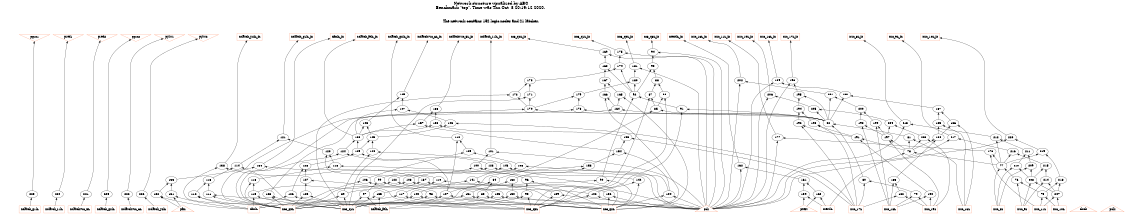 # Network structure generated by ABC

digraph network {
size = "7.5,10";
center = true;
edge [dir = back];

{
  node [shape = plaintext];
  edge [style = invis];
  LevelTitle1 [label=""];
  LevelTitle2 [label=""];
  Level12 [label = ""];
  Level11 [label = ""];
  Level10 [label = ""];
  Level9 [label = ""];
  Level8 [label = ""];
  Level7 [label = ""];
  Level6 [label = ""];
  Level5 [label = ""];
  Level4 [label = ""];
  Level3 [label = ""];
  Level2 [label = ""];
  Level1 [label = ""];
  Level0 [label = ""];
  LevelTitle1 ->  LevelTitle2 ->  Level12 ->  Level11 ->  Level10 ->  Level9 ->  Level8 ->  Level7 ->  Level6 ->  Level5 ->  Level4 ->  Level3 ->  Level2 ->  Level1 ->  Level0;
}

{
  rank = same;
  LevelTitle1;
  title1 [shape=plaintext,
          fontsize=20,
          fontname = "Times-Roman",
          label="Network structure visualized by ABC\nBenchmark \"top\". Time was Thu Oct  8 20:19:12 2020. "
         ];
}

{
  rank = same;
  LevelTitle2;
  title2 [shape=plaintext,
          fontsize=18,
          fontname = "Times-Roman",
          label="The network contains 152 logic nodes and 21 latches.\n"
         ];
}

{
  rank = same;
  Level12;
  Node6 [label = "pgrn1", shape = invtriangle, color = coral, fillcolor = coral];
  Node7 [label = "pred1", shape = invtriangle, color = coral, fillcolor = coral];
  Node8 [label = "pred2", shape = invtriangle, color = coral, fillcolor = coral];
  Node9 [label = "pgrn2", shape = invtriangle, color = coral, fillcolor = coral];
  Node10 [label = "pylw1", shape = invtriangle, color = coral, fillcolor = coral];
  Node11 [label = "pylw2", shape = invtriangle, color = coral, fillcolor = coral];
  Node13 [label = "nc3_q3L_in", shape = box, color = coral, fillcolor = coral];
  Node16 [label = "nolatch_r1lL_in", shape = box, color = coral, fillcolor = coral];
  Node19 [label = "nolatch_g2lL_in", shape = box, color = coral, fillcolor = coral];
  Node22 [label = "nolatch_g1lL_in", shape = box, color = coral, fillcolor = coral];
  Node25 [label = "nolatch_felL_in", shape = box, color = coral, fillcolor = coral];
  Node28 [label = "nfmlL_in", shape = box, color = coral, fillcolor = coral];
  Node31 [label = "nolatch_y2lL_in", shape = box, color = coral, fillcolor = coral];
  Node34 [label = "nolatchvuc_6L_in", shape = box, color = coral, fillcolor = coral];
  Node37 [label = "nolatchvuc_5L_in", shape = box, color = coral, fillcolor = coral];
  Node40 [label = "ntestlL_in", shape = box, color = coral, fillcolor = coral];
  Node43 [label = "nc3_q2L_in", shape = box, color = coral, fillcolor = coral];
  Node46 [label = "nc3_q1L_in", shape = box, color = coral, fillcolor = coral];
  Node49 [label = "nuc_11L_in", shape = box, color = coral, fillcolor = coral];
  Node52 [label = "nc3_q0L_in", shape = box, color = coral, fillcolor = coral];
  Node55 [label = "nuc_16L_in", shape = box, color = coral, fillcolor = coral];
  Node58 [label = "nuc_17L_in", shape = box, color = coral, fillcolor = coral];
  Node61 [label = "nuc_18L_in", shape = box, color = coral, fillcolor = coral];
  Node64 [label = "nuc_19L_in", shape = box, color = coral, fillcolor = coral];
  Node67 [label = "nuc_8L_in", shape = box, color = coral, fillcolor = coral];
  Node70 [label = "nuc_9L_in", shape = box, color = coral, fillcolor = coral];
  Node73 [label = "nuc_10L_in", shape = box, color = coral, fillcolor = coral];
}

{
  rank = same;
  Level11;
  Node94 [label = "94\n", shape = ellipse];
  Node169 [label = "169\n", shape = ellipse];
  Node175 [label = "175\n", shape = ellipse];
}

{
  rank = same;
  Level10;
  Node93 [label = "93\n", shape = ellipse];
  Node168 [label = "168\n", shape = ellipse];
  Node174 [label = "174\n", shape = ellipse];
  Node181 [label = "181\n", shape = ellipse];
}

{
  rank = same;
  Level9;
  Node88 [label = "88\n", shape = ellipse];
  Node167 [label = "167\n", shape = ellipse];
  Node173 [label = "173\n", shape = ellipse];
  Node180 [label = "180\n", shape = ellipse];
  Node189 [label = "189\n", shape = ellipse];
  Node196 [label = "196\n", shape = ellipse];
  Node202 [label = "202\n", shape = ellipse];
}

{
  rank = same;
  Level8;
  Node86 [label = "86\n", shape = ellipse];
  Node87 [label = "87\n", shape = ellipse];
  Node92 [label = "92\n", shape = ellipse];
  Node149 [label = "149\n", shape = ellipse];
  Node165 [label = "165\n", shape = ellipse];
  Node166 [label = "166\n", shape = ellipse];
  Node171 [label = "171\n", shape = ellipse];
  Node172 [label = "172\n", shape = ellipse];
  Node179 [label = "179\n", shape = ellipse];
  Node188 [label = "188\n", shape = ellipse];
  Node195 [label = "195\n", shape = ellipse];
  Node201 [label = "201\n", shape = ellipse];
  Node206 [label = "206\n", shape = ellipse];
}

{
  rank = same;
  Level7;
  Node85 [label = "85\n", shape = ellipse];
  Node91 [label = "91\n", shape = ellipse];
  Node147 [label = "147\n", shape = ellipse];
  Node158 [label = "158\n", shape = ellipse];
  Node164 [label = "164\n", shape = ellipse];
  Node170 [label = "170\n", shape = ellipse];
  Node178 [label = "178\n", shape = ellipse];
  Node187 [label = "187\n", shape = ellipse];
  Node194 [label = "194\n", shape = ellipse];
  Node200 [label = "200\n", shape = ellipse];
  Node205 [label = "205\n", shape = ellipse];
}

{
  rank = same;
  Level6;
  Node82 [label = "82\n", shape = ellipse];
  Node146 [label = "146\n", shape = ellipse];
  Node148 [label = "148\n", shape = ellipse];
  Node156 [label = "156\n", shape = ellipse];
  Node157 [label = "157\n", shape = ellipse];
  Node185 [label = "185\n", shape = ellipse];
  Node186 [label = "186\n", shape = ellipse];
  Node192 [label = "192\n", shape = ellipse];
  Node193 [label = "193\n", shape = ellipse];
  Node198 [label = "198\n", shape = ellipse];
  Node199 [label = "199\n", shape = ellipse];
  Node204 [label = "204\n", shape = ellipse];
  Node213 [label = "213\n", shape = ellipse];
}

{
  rank = same;
  Level5;
  Node81 [label = "81\n", shape = ellipse];
  Node110 [label = "110\n", shape = ellipse];
  Node121 [label = "121\n", shape = ellipse];
  Node130 [label = "130\n", shape = ellipse];
  Node145 [label = "145\n", shape = ellipse];
  Node155 [label = "155\n", shape = ellipse];
  Node177 [label = "177\n", shape = ellipse];
  Node184 [label = "184\n", shape = ellipse];
  Node191 [label = "191\n", shape = ellipse];
  Node197 [label = "197\n", shape = ellipse];
  Node203 [label = "203\n", shape = ellipse];
  Node212 [label = "212\n", shape = ellipse];
  Node217 [label = "217\n", shape = ellipse];
  Node220 [label = "220\n", shape = ellipse];
}

{
  rank = same;
  Level4;
  Node78 [label = "78\n", shape = ellipse];
  Node101 [label = "101\n", shape = ellipse];
  Node109 [label = "109\n", shape = ellipse];
  Node120 [label = "120\n", shape = ellipse];
  Node124 [label = "124\n", shape = ellipse];
  Node129 [label = "129\n", shape = ellipse];
  Node144 [label = "144\n", shape = ellipse];
  Node154 [label = "154\n", shape = ellipse];
  Node176 [label = "176\n", shape = ellipse];
  Node211 [label = "211\n", shape = ellipse];
  Node216 [label = "216\n", shape = ellipse];
  Node219 [label = "219\n", shape = ellipse];
}

{
  rank = same;
  Level3;
  Node77 [label = "77\n", shape = ellipse];
  Node100 [label = "100\n", shape = ellipse];
  Node108 [label = "108\n", shape = ellipse];
  Node114 [label = "114\n", shape = ellipse];
  Node118 [label = "118\n", shape = ellipse];
  Node123 [label = "123\n", shape = ellipse];
  Node128 [label = "128\n", shape = ellipse];
  Node134 [label = "134\n", shape = ellipse];
  Node138 [label = "138\n", shape = ellipse];
  Node143 [label = "143\n", shape = ellipse];
  Node153 [label = "153\n", shape = ellipse];
  Node162 [label = "162\n", shape = ellipse];
  Node209 [label = "209\n", shape = ellipse];
  Node210 [label = "210\n", shape = ellipse];
  Node215 [label = "215\n", shape = ellipse];
}

{
  rank = same;
  Level2;
  Node76 [label = "76\n", shape = ellipse];
  Node80 [label = "80\n", shape = ellipse];
  Node84 [label = "84\n", shape = ellipse];
  Node90 [label = "90\n", shape = ellipse];
  Node96 [label = "96\n", shape = ellipse];
  Node99 [label = "99\n", shape = ellipse];
  Node103 [label = "103\n", shape = ellipse];
  Node106 [label = "106\n", shape = ellipse];
  Node113 [label = "113\n", shape = ellipse];
  Node116 [label = "116\n", shape = ellipse];
  Node119 [label = "119\n", shape = ellipse];
  Node122 [label = "122\n", shape = ellipse];
  Node127 [label = "127\n", shape = ellipse];
  Node133 [label = "133\n", shape = ellipse];
  Node137 [label = "137\n", shape = ellipse];
  Node141 [label = "141\n", shape = ellipse];
  Node142 [label = "142\n", shape = ellipse];
  Node152 [label = "152\n", shape = ellipse];
  Node161 [label = "161\n", shape = ellipse];
  Node183 [label = "183\n", shape = ellipse];
  Node208 [label = "208\n", shape = ellipse];
  Node214 [label = "214\n", shape = ellipse];
  Node218 [label = "218\n", shape = ellipse];
}

{
  rank = same;
  Level1;
  Node75 [label = "75\n", shape = ellipse];
  Node79 [label = "79\n", shape = ellipse];
  Node83 [label = "83\n", shape = ellipse];
  Node89 [label = "89\n", shape = ellipse];
  Node95 [label = "95\n", shape = ellipse];
  Node97 [label = "97\n", shape = ellipse];
  Node98 [label = "98\n", shape = ellipse];
  Node102 [label = "102\n", shape = ellipse];
  Node104 [label = "104\n", shape = ellipse];
  Node105 [label = "105\n", shape = ellipse];
  Node107 [label = "107\n", shape = ellipse];
  Node111 [label = "111\n", shape = ellipse];
  Node112 [label = "112\n", shape = ellipse];
  Node115 [label = "115\n", shape = ellipse];
  Node117 [label = "117\n", shape = ellipse];
  Node125 [label = "125\n", shape = ellipse];
  Node126 [label = "126\n", shape = ellipse];
  Node131 [label = "131\n", shape = ellipse];
  Node132 [label = "132\n", shape = ellipse];
  Node135 [label = "135\n", shape = ellipse];
  Node136 [label = "136\n", shape = ellipse];
  Node139 [label = "139\n", shape = ellipse];
  Node140 [label = "140\n", shape = ellipse];
  Node150 [label = "150\n", shape = ellipse];
  Node151 [label = "151\n", shape = ellipse];
  Node159 [label = "159\n", shape = ellipse];
  Node160 [label = "160\n", shape = ellipse];
  Node163 [label = "163\n", shape = ellipse];
  Node182 [label = "182\n", shape = ellipse];
  Node190 [label = "190\n", shape = ellipse];
  Node207 [label = "207\n", shape = ellipse];
  Node221 [label = "221\n", shape = ellipse];
  Node222 [label = "222\n", shape = ellipse];
  Node223 [label = "223\n", shape = ellipse];
  Node224 [label = "224\n", shape = ellipse];
  Node225 [label = "225\n", shape = ellipse];
  Node226 [label = "226\n", shape = ellipse];
}

{
  rank = same;
  Level0;
  Node1 [label = "clock", shape = triangle, color = coral, fillcolor = coral];
  Node2 [label = "pclr", shape = triangle, color = coral, fillcolor = coral];
  Node3 [label = "pclk", shape = triangle, color = coral, fillcolor = coral];
  Node4 [label = "ptest", shape = triangle, color = coral, fillcolor = coral];
  Node5 [label = "pfm", shape = triangle, color = coral, fillcolor = coral];
  Node14 [label = "nc3_q3L", shape = box, color = coral, fillcolor = coral];
  Node17 [label = "nolatch_r1lL", shape = box, color = coral, fillcolor = coral];
  Node20 [label = "nolatch_g2lL", shape = box, color = coral, fillcolor = coral];
  Node23 [label = "nolatch_g1lL", shape = box, color = coral, fillcolor = coral];
  Node26 [label = "nolatch_felL", shape = box, color = coral, fillcolor = coral];
  Node29 [label = "nfmlL", shape = box, color = coral, fillcolor = coral];
  Node32 [label = "nolatch_y2lL", shape = box, color = coral, fillcolor = coral];
  Node35 [label = "nolatchvuc_6L", shape = box, color = coral, fillcolor = coral];
  Node38 [label = "nolatchvuc_5L", shape = box, color = coral, fillcolor = coral];
  Node41 [label = "ntestlL", shape = box, color = coral, fillcolor = coral];
  Node44 [label = "nc3_q2L", shape = box, color = coral, fillcolor = coral];
  Node47 [label = "nc3_q1L", shape = box, color = coral, fillcolor = coral];
  Node50 [label = "nuc_11L", shape = box, color = coral, fillcolor = coral];
  Node53 [label = "nc3_q0L", shape = box, color = coral, fillcolor = coral];
  Node56 [label = "nuc_16L", shape = box, color = coral, fillcolor = coral];
  Node59 [label = "nuc_17L", shape = box, color = coral, fillcolor = coral];
  Node62 [label = "nuc_18L", shape = box, color = coral, fillcolor = coral];
  Node65 [label = "nuc_19L", shape = box, color = coral, fillcolor = coral];
  Node68 [label = "nuc_8L", shape = box, color = coral, fillcolor = coral];
  Node71 [label = "nuc_9L", shape = box, color = coral, fillcolor = coral];
  Node74 [label = "nuc_10L", shape = box, color = coral, fillcolor = coral];
}

title1 -> title2 [style = invis];
title2 -> Node6 [style = invis];
title2 -> Node7 [style = invis];
title2 -> Node8 [style = invis];
title2 -> Node9 [style = invis];
title2 -> Node10 [style = invis];
title2 -> Node11 [style = invis];
title2 -> Node13 [style = invis];
title2 -> Node16 [style = invis];
title2 -> Node19 [style = invis];
title2 -> Node22 [style = invis];
title2 -> Node25 [style = invis];
title2 -> Node28 [style = invis];
title2 -> Node31 [style = invis];
title2 -> Node34 [style = invis];
title2 -> Node37 [style = invis];
title2 -> Node40 [style = invis];
title2 -> Node43 [style = invis];
title2 -> Node46 [style = invis];
title2 -> Node49 [style = invis];
title2 -> Node52 [style = invis];
title2 -> Node55 [style = invis];
title2 -> Node58 [style = invis];
title2 -> Node61 [style = invis];
title2 -> Node64 [style = invis];
title2 -> Node67 [style = invis];
title2 -> Node70 [style = invis];
title2 -> Node73 [style = invis];
Node6 -> Node7 [style = invis];
Node7 -> Node8 [style = invis];
Node8 -> Node9 [style = invis];
Node9 -> Node10 [style = invis];
Node10 -> Node11 [style = invis];
Node6 -> Node223 [style = solid];
Node7 -> Node224 [style = solid];
Node8 -> Node221 [style = solid];
Node9 -> Node225 [style = solid];
Node10 -> Node222 [style = solid];
Node11 -> Node226 [style = solid];
Node13 -> Node94 [style = solid];
Node16 -> Node101 [style = solid];
Node19 -> Node110 [style = solid];
Node22 -> Node121 [style = solid];
Node25 -> Node130 [style = solid];
Node28 -> Node134 [style = solid];
Node31 -> Node138 [style = solid];
Node34 -> Node149 [style = solid];
Node37 -> Node158 [style = solid];
Node40 -> Node162 [style = solid];
Node43 -> Node169 [style = solid];
Node46 -> Node175 [style = solid];
Node49 -> Node177 [style = solid];
Node52 -> Node181 [style = solid];
Node55 -> Node189 [style = solid];
Node58 -> Node196 [style = solid];
Node61 -> Node202 [style = solid];
Node64 -> Node206 [style = solid];
Node67 -> Node213 [style = solid];
Node70 -> Node217 [style = solid];
Node73 -> Node220 [style = solid];
Node75 -> Node50 [style = solid];
Node75 -> Node74 [style = solid];
Node76 -> Node71 [style = solid];
Node76 -> Node75 [style = solid];
Node77 -> Node68 [style = solid];
Node77 -> Node76 [style = solid];
Node78 -> Node41 [style = solid];
Node78 -> Node77 [style = solid];
Node79 -> Node62 [style = solid];
Node79 -> Node65 [style = solid];
Node80 -> Node59 [style = solid];
Node80 -> Node79 [style = solid];
Node81 -> Node56 [style = solid];
Node81 -> Node78 [style = solid];
Node82 -> Node80 [style = solid];
Node82 -> Node81 [style = solid];
Node83 -> Node44 [style = solid];
Node83 -> Node53 [style = solid];
Node84 -> Node47 [style = solid];
Node84 -> Node83 [style = solid];
Node85 -> Node82 [style = solid];
Node85 -> Node84 [style = solid];
Node86 -> Node14 [style = solid];
Node86 -> Node85 [style = solid];
Node87 -> Node14 [style = solid];
Node87 -> Node85 [style = solid];
Node88 -> Node86 [style = solid];
Node88 -> Node87 [style = solid];
Node89 -> Node47 [style = solid];
Node89 -> Node53 [style = solid];
Node90 -> Node44 [style = solid];
Node90 -> Node89 [style = solid];
Node91 -> Node14 [style = solid];
Node91 -> Node82 [style = solid];
Node92 -> Node90 [style = solid];
Node92 -> Node91 [style = solid];
Node93 -> Node88 [style = solid];
Node93 -> Node92 [style = solid];
Node94 -> Node2 [style = solid];
Node94 -> Node93 [style = solid];
Node95 -> Node14 [style = solid];
Node95 -> Node26 [style = solid];
Node96 -> Node44 [style = solid];
Node96 -> Node95 [style = solid];
Node97 -> Node26 [style = solid];
Node97 -> Node47 [style = solid];
Node98 -> Node44 [style = solid];
Node98 -> Node53 [style = solid];
Node99 -> Node97 [style = solid];
Node99 -> Node98 [style = solid];
Node100 -> Node96 [style = solid];
Node100 -> Node99 [style = solid];
Node101 -> Node2 [style = solid];
Node101 -> Node100 [style = solid];
Node102 -> Node2 [style = solid];
Node102 -> Node14 [style = solid];
Node103 -> Node53 [style = solid];
Node103 -> Node102 [style = solid];
Node104 -> Node2 [style = solid];
Node104 -> Node44 [style = solid];
Node105 -> Node2 [style = solid];
Node105 -> Node47 [style = solid];
Node106 -> Node53 [style = solid];
Node106 -> Node105 [style = solid];
Node107 -> Node2 [style = solid];
Node107 -> Node26 [style = solid];
Node108 -> Node103 [style = solid];
Node108 -> Node104 [style = solid];
Node109 -> Node106 [style = solid];
Node109 -> Node108 [style = solid];
Node110 -> Node107 [style = solid];
Node110 -> Node109 [style = solid];
Node111 -> Node14 [style = solid];
Node111 -> Node53 [style = solid];
Node112 -> Node29 [style = solid];
Node112 -> Node47 [style = solid];
Node113 -> Node111 [style = solid];
Node113 -> Node112 [style = solid];
Node114 -> Node26 [style = solid];
Node114 -> Node113 [style = solid];
Node115 -> Node29 [style = solid];
Node115 -> Node47 [style = solid];
Node116 -> Node53 [style = solid];
Node116 -> Node115 [style = solid];
Node117 -> Node14 [style = solid];
Node117 -> Node29 [style = solid];
Node118 -> Node44 [style = solid];
Node118 -> Node116 [style = solid];
Node119 -> Node2 [style = solid];
Node119 -> Node117 [style = solid];
Node120 -> Node118 [style = solid];
Node120 -> Node119 [style = solid];
Node121 -> Node114 [style = solid];
Node121 -> Node120 [style = solid];
Node122 -> Node44 [style = solid];
Node122 -> Node115 [style = solid];
Node123 -> Node2 [style = solid];
Node123 -> Node122 [style = solid];
Node124 -> Node53 [style = solid];
Node124 -> Node123 [style = solid];
Node125 -> Node47 [style = solid];
Node125 -> Node53 [style = solid];
Node126 -> Node29 [style = solid];
Node126 -> Node44 [style = solid];
Node127 -> Node14 [style = solid];
Node127 -> Node125 [style = solid];
Node128 -> Node126 [style = solid];
Node128 -> Node127 [style = solid];
Node129 -> Node107 [style = solid];
Node129 -> Node128 [style = solid];
Node130 -> Node124 [style = solid];
Node130 -> Node129 [style = solid];
Node131 -> Node5 [style = solid];
Node131 -> Node29 [style = solid];
Node132 -> Node5 [style = solid];
Node132 -> Node29 [style = solid];
Node133 -> Node131 [style = solid];
Node133 -> Node132 [style = solid];
Node134 -> Node2 [style = solid];
Node134 -> Node133 [style = solid];
Node135 -> Node26 [style = solid];
Node135 -> Node47 [style = solid];
Node136 -> Node2 [style = solid];
Node136 -> Node44 [style = solid];
Node137 -> Node135 [style = solid];
Node137 -> Node136 [style = solid];
Node138 -> Node53 [style = solid];
Node138 -> Node137 [style = solid];
Node139 -> Node2 [style = solid];
Node139 -> Node14 [style = solid];
Node140 -> Node29 [style = solid];
Node140 -> Node44 [style = solid];
Node141 -> Node139 [style = solid];
Node141 -> Node140 [style = solid];
Node142 -> Node44 [style = solid];
Node142 -> Node102 [style = solid];
Node143 -> Node141 [style = solid];
Node143 -> Node142 [style = solid];
Node144 -> Node89 [style = solid];
Node144 -> Node143 [style = solid];
Node145 -> Node129 [style = solid];
Node145 -> Node144 [style = solid];
Node146 -> Node59 [style = solid];
Node146 -> Node145 [style = solid];
Node147 -> Node130 [style = solid];
Node147 -> Node146 [style = solid];
Node148 -> Node130 [style = solid];
Node148 -> Node145 [style = solid];
Node149 -> Node147 [style = solid];
Node149 -> Node148 [style = solid];
Node150 -> Node2 [style = solid];
Node150 -> Node47 [style = solid];
Node151 -> Node14 [style = solid];
Node151 -> Node53 [style = solid];
Node152 -> Node150 [style = solid];
Node152 -> Node151 [style = solid];
Node153 -> Node107 [style = solid];
Node153 -> Node152 [style = solid];
Node154 -> Node104 [style = solid];
Node154 -> Node153 [style = solid];
Node155 -> Node59 [style = solid];
Node155 -> Node154 [style = solid];
Node156 -> Node130 [style = solid];
Node156 -> Node155 [style = solid];
Node157 -> Node130 [style = solid];
Node157 -> Node154 [style = solid];
Node158 -> Node156 [style = solid];
Node158 -> Node157 [style = solid];
Node159 -> Node4 [style = solid];
Node159 -> Node41 [style = solid];
Node160 -> Node4 [style = solid];
Node160 -> Node41 [style = solid];
Node161 -> Node159 [style = solid];
Node161 -> Node160 [style = solid];
Node162 -> Node2 [style = solid];
Node162 -> Node161 [style = solid];
Node163 -> Node47 [style = solid];
Node163 -> Node53 [style = solid];
Node164 -> Node82 [style = solid];
Node164 -> Node163 [style = solid];
Node165 -> Node44 [style = solid];
Node165 -> Node164 [style = solid];
Node166 -> Node44 [style = solid];
Node166 -> Node164 [style = solid];
Node167 -> Node165 [style = solid];
Node167 -> Node166 [style = solid];
Node168 -> Node92 [style = solid];
Node168 -> Node167 [style = solid];
Node169 -> Node2 [style = solid];
Node169 -> Node168 [style = solid];
Node170 -> Node53 [style = solid];
Node170 -> Node82 [style = solid];
Node171 -> Node47 [style = solid];
Node171 -> Node170 [style = solid];
Node172 -> Node47 [style = solid];
Node172 -> Node170 [style = solid];
Node173 -> Node171 [style = solid];
Node173 -> Node172 [style = solid];
Node174 -> Node92 [style = solid];
Node174 -> Node173 [style = solid];
Node175 -> Node2 [style = solid];
Node175 -> Node174 [style = solid];
Node176 -> Node50 [style = solid];
Node176 -> Node77 [style = solid];
Node177 -> Node2 [style = solid];
Node177 -> Node176 [style = solid];
Node178 -> Node53 [style = solid];
Node178 -> Node82 [style = solid];
Node179 -> Node170 [style = solid];
Node179 -> Node178 [style = solid];
Node180 -> Node92 [style = solid];
Node180 -> Node179 [style = solid];
Node181 -> Node2 [style = solid];
Node181 -> Node180 [style = solid];
Node182 -> Node59 [style = solid];
Node182 -> Node65 [style = solid];
Node183 -> Node62 [style = solid];
Node183 -> Node182 [style = solid];
Node184 -> Node78 [style = solid];
Node184 -> Node183 [style = solid];
Node185 -> Node56 [style = solid];
Node185 -> Node184 [style = solid];
Node186 -> Node56 [style = solid];
Node186 -> Node184 [style = solid];
Node187 -> Node185 [style = solid];
Node187 -> Node186 [style = solid];
Node188 -> Node82 [style = solid];
Node188 -> Node187 [style = solid];
Node189 -> Node2 [style = solid];
Node189 -> Node188 [style = solid];
Node190 -> Node62 [style = solid];
Node190 -> Node65 [style = solid];
Node191 -> Node78 [style = solid];
Node191 -> Node190 [style = solid];
Node192 -> Node59 [style = solid];
Node192 -> Node191 [style = solid];
Node193 -> Node59 [style = solid];
Node193 -> Node191 [style = solid];
Node194 -> Node192 [style = solid];
Node194 -> Node193 [style = solid];
Node195 -> Node82 [style = solid];
Node195 -> Node194 [style = solid];
Node196 -> Node2 [style = solid];
Node196 -> Node195 [style = solid];
Node197 -> Node65 [style = solid];
Node197 -> Node78 [style = solid];
Node198 -> Node62 [style = solid];
Node198 -> Node197 [style = solid];
Node199 -> Node62 [style = solid];
Node199 -> Node197 [style = solid];
Node200 -> Node198 [style = solid];
Node200 -> Node199 [style = solid];
Node201 -> Node82 [style = solid];
Node201 -> Node200 [style = solid];
Node202 -> Node2 [style = solid];
Node202 -> Node201 [style = solid];
Node203 -> Node65 [style = solid];
Node203 -> Node78 [style = solid];
Node204 -> Node197 [style = solid];
Node204 -> Node203 [style = solid];
Node205 -> Node82 [style = solid];
Node205 -> Node204 [style = solid];
Node206 -> Node2 [style = solid];
Node206 -> Node205 [style = solid];
Node207 -> Node50 [style = solid];
Node207 -> Node74 [style = solid];
Node208 -> Node71 [style = solid];
Node208 -> Node207 [style = solid];
Node209 -> Node68 [style = solid];
Node209 -> Node208 [style = solid];
Node210 -> Node68 [style = solid];
Node210 -> Node208 [style = solid];
Node211 -> Node209 [style = solid];
Node211 -> Node210 [style = solid];
Node212 -> Node77 [style = solid];
Node212 -> Node211 [style = solid];
Node213 -> Node2 [style = solid];
Node213 -> Node212 [style = solid];
Node214 -> Node71 [style = solid];
Node214 -> Node207 [style = solid];
Node215 -> Node208 [style = solid];
Node215 -> Node214 [style = solid];
Node216 -> Node77 [style = solid];
Node216 -> Node215 [style = solid];
Node217 -> Node2 [style = solid];
Node217 -> Node216 [style = solid];
Node218 -> Node75 [style = solid];
Node218 -> Node207 [style = solid];
Node219 -> Node77 [style = solid];
Node219 -> Node218 [style = solid];
Node220 -> Node2 [style = solid];
Node220 -> Node219 [style = solid];
Node221 -> Node38 [style = solid];
Node222 -> Node35 [style = solid];
Node223 -> Node23 [style = solid];
Node224 -> Node17 [style = solid];
Node225 -> Node20 [style = solid];
Node226 -> Node32 [style = solid];
}


